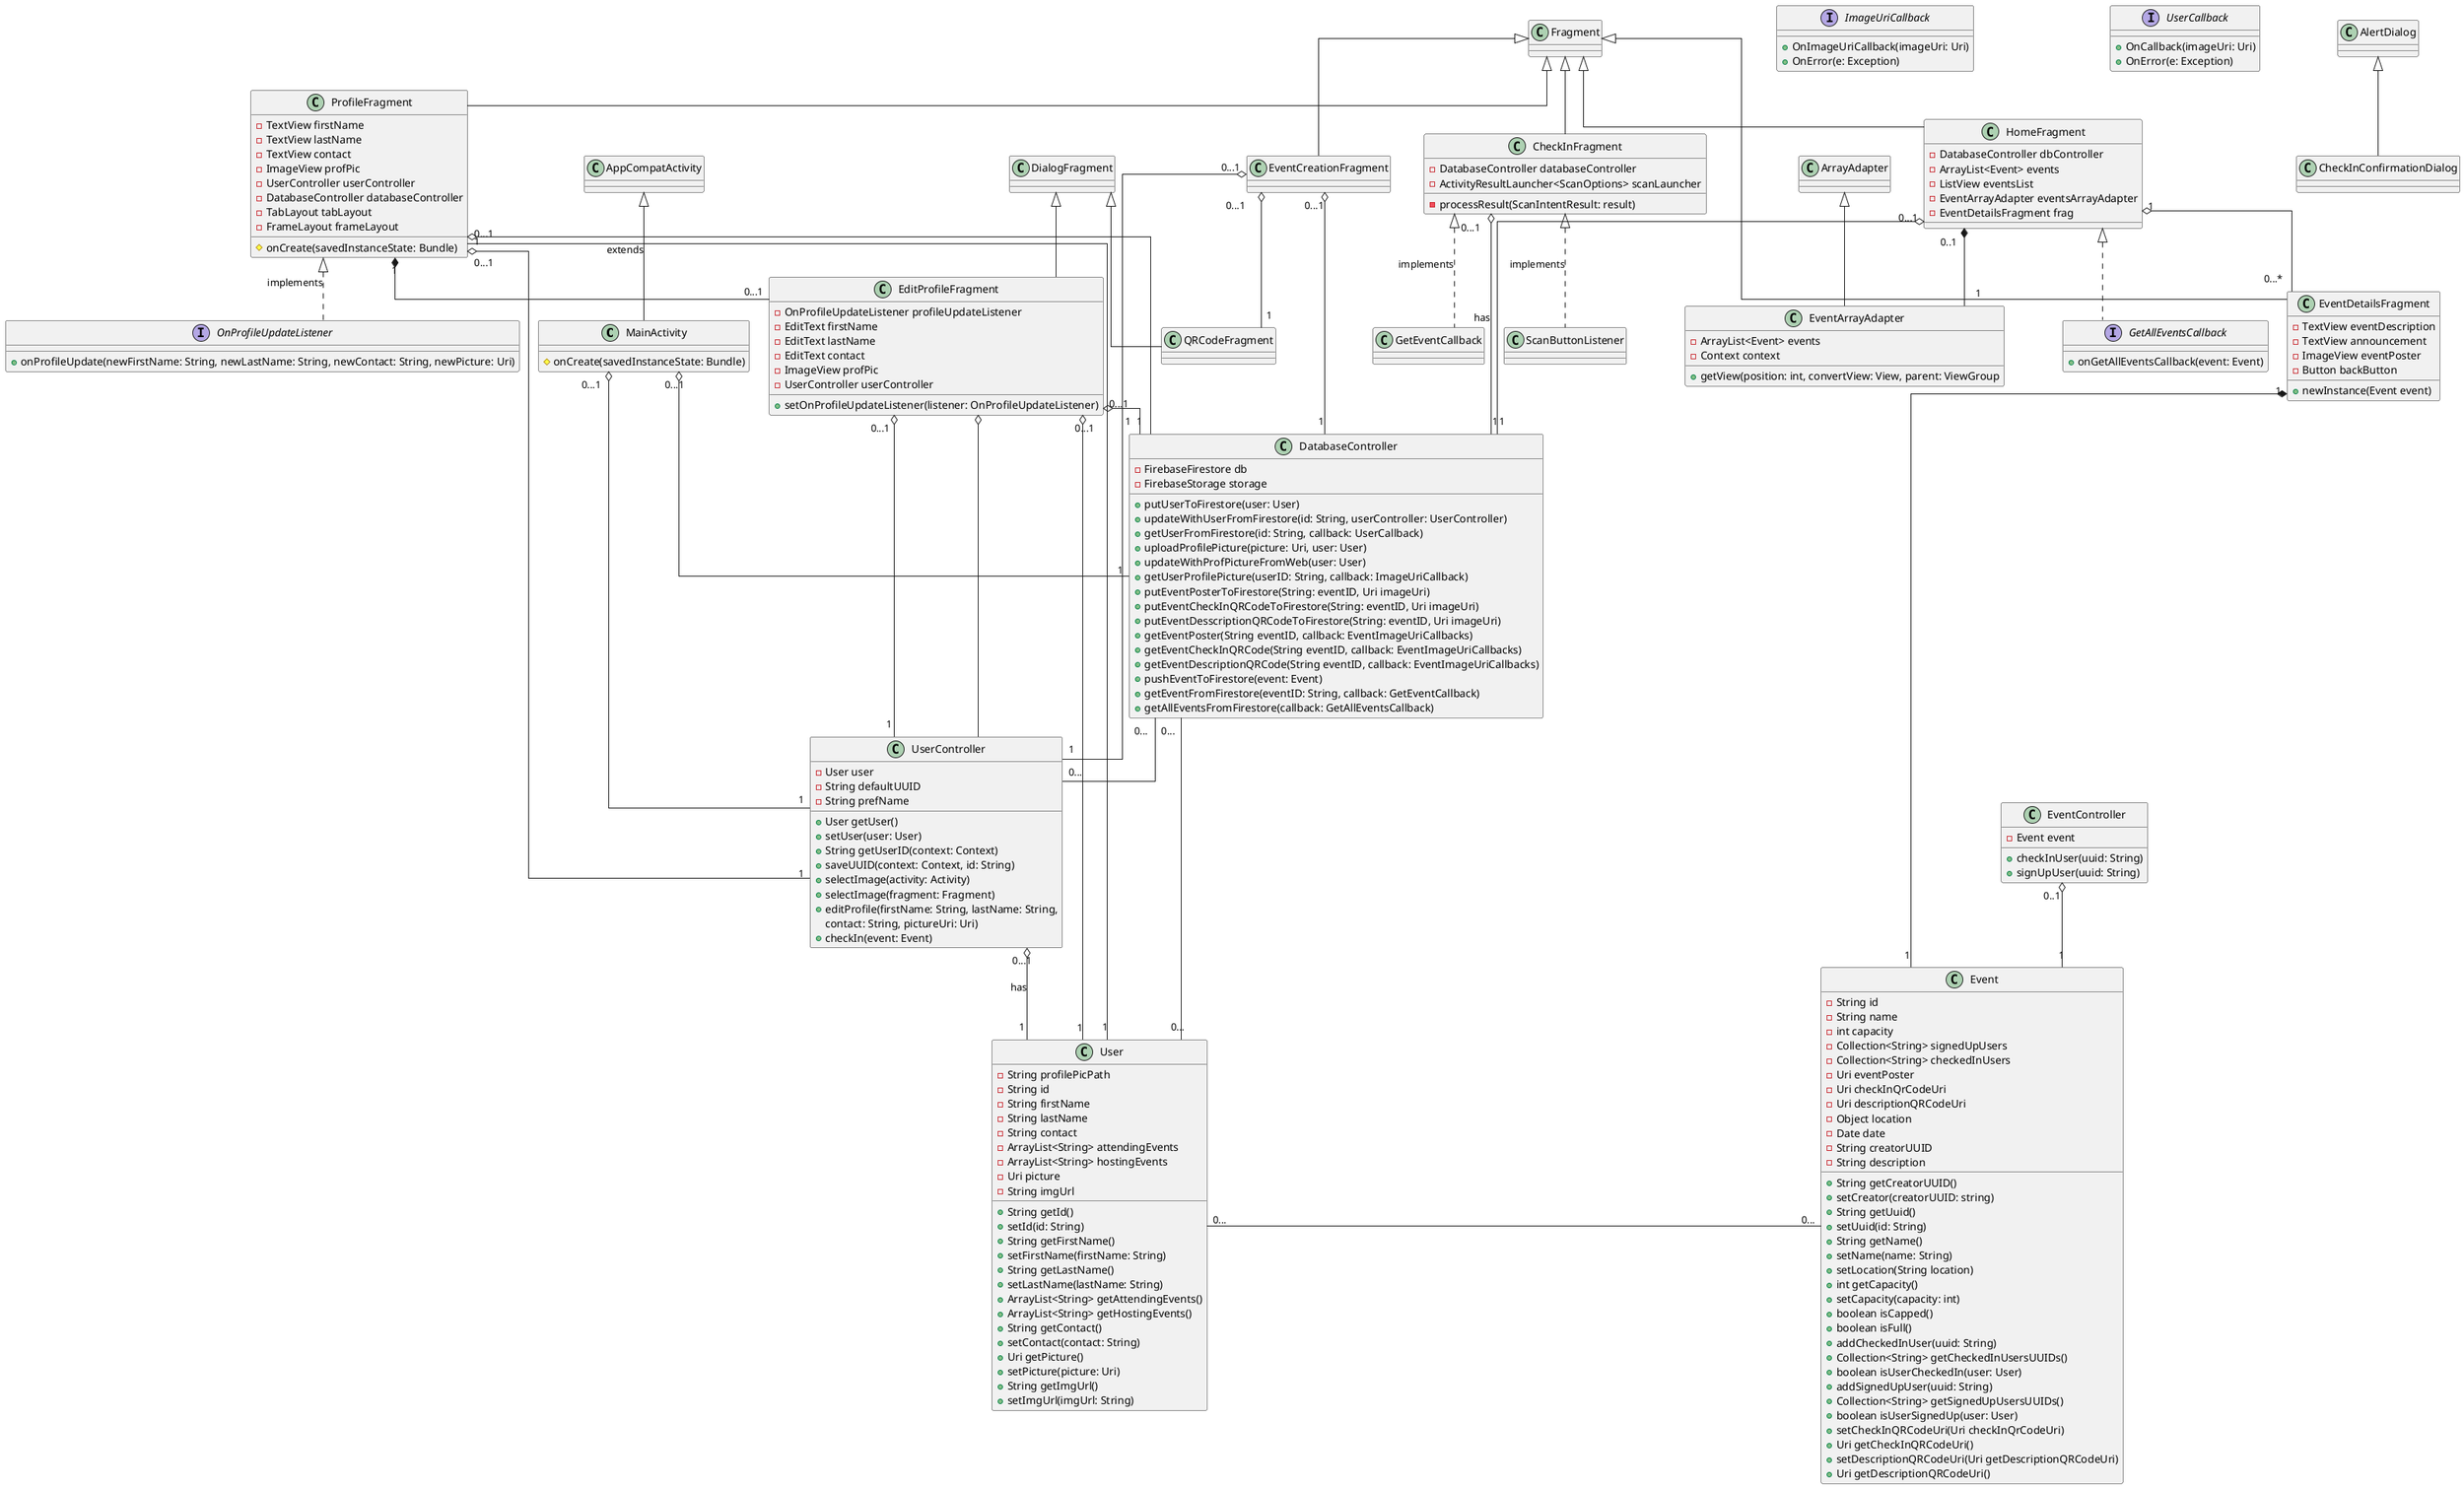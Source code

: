 @startuml
'https://plantuml.com/class-diagram

class MainActivity {
    #onCreate(savedInstanceState: Bundle)
}

class ProfileFragment {
    -TextView firstName
    -TextView lastName
    -TextView contact
    -ImageView profPic
    -UserController userController
    -DatabaseController databaseController
    -TabLayout tabLayout
    -FrameLayout frameLayout
    #onCreate(savedInstanceState: Bundle)
}

class UserController {
    -User user
    -String defaultUUID
    -String prefName
    +User getUser()
    +setUser(user: User)
    +String getUserID(context: Context)
    +saveUUID(context: Context, id: String)
    +selectImage(activity: Activity)
    +selectImage(fragment: Fragment)
    +editProfile(firstName: String, lastName: String,
    contact: String, pictureUri: Uri)
    +checkIn(event: Event)
}

class DatabaseController {
    -FirebaseFirestore db
    -FirebaseStorage storage
    +putUserToFirestore(user: User)
    +updateWithUserFromFirestore(id: String, userController: UserController)
    +getUserFromFirestore(id: String, callback: UserCallback)
    +uploadProfilePicture(picture: Uri, user: User)
    +updateWithProfPictureFromWeb(user: User)
    +getUserProfilePicture(userID: String, callback: ImageUriCallback)
    +putEventPosterToFirestore(String: eventID, Uri imageUri)
    +putEventCheckInQRCodeToFirestore(String: eventID, Uri imageUri)
    +putEventDesscriptionQRCodeToFirestore(String: eventID, Uri imageUri)
    +getEventPoster(String eventID, callback: EventImageUriCallbacks)
    +getEventCheckInQRCode(String eventID, callback: EventImageUriCallbacks)
    +getEventDescriptionQRCode(String eventID, callback: EventImageUriCallbacks)
    +pushEventToFirestore(event: Event)
    +getEventFromFirestore(eventID: String, callback: GetEventCallback)
    +getAllEventsFromFirestore(callback: GetAllEventsCallback)
}

class Event {
    -String id
    -String name
    -int capacity
    -Collection<String> signedUpUsers
    -Collection<String> checkedInUsers
    -Uri eventPoster
    -Uri checkInQrCodeUri
    -Uri descriptionQRCodeUri
    -Object location
    -Date date
    -String creatorUUID
    -String description
    +String getCreatorUUID()
    +setCreator(creatorUUID: string)
    +String getUuid()
    +setUuid(id: String)
    +String getName()
    +setName(name: String)
    +setLocation(String location)
    +int getCapacity()
    +setCapacity(capacity: int)
    +boolean isCapped()
    +boolean isFull()
    +addCheckedInUser(uuid: String)
    +Collection<String> getCheckedInUsersUUIDs()
    +boolean isUserCheckedIn(user: User)
    +addSignedUpUser(uuid: String)
    +Collection<String> getSignedUpUsersUUIDs()
    +boolean isUserSignedUp(user: User)
    +setCheckInQRCodeUri(Uri checkInQrCodeUri)
    +Uri getCheckInQRCodeUri()
    +setDescriptionQRCodeUri(Uri getDescriptionQRCodeUri)
    +Uri getDescriptionQRCodeUri()
}

class EventController{
  -Event event
  +checkInUser(uuid: String)
  +signUpUser(uuid: String)
}


class User {
    -String profilePicPath
    -String id
    -String firstName
    -String lastName
    -String contact
    -ArrayList<String> attendingEvents
    -ArrayList<String> hostingEvents
    -Uri picture
    -String imgUrl
    +String getId()
    +setId(id: String)
    +String getFirstName()
    +setFirstName(firstName: String)
    +String getLastName()
    +setLastName(lastName: String)
    +ArrayList<String> getAttendingEvents()
    +ArrayList<String> getHostingEvents()
    +String getContact()
    +setContact(contact: String)
    +Uri getPicture()
    +setPicture(picture: Uri)
    +String getImgUrl()
    +setImgUrl(imgUrl: String)
}

class CheckInFragment {
    -DatabaseController databaseController
    -ActivityResultLauncher<ScanOptions> scanLauncher
    -processResult(ScanIntentResult: result)
}


CheckInFragment <|.. ScanButtonListener : implements
CheckInFragment <|.. GetEventCallback : implements

class EditProfileFragment {
    -OnProfileUpdateListener profileUpdateListener
    -EditText firstName
    -EditText lastName
    -EditText contact
    -ImageView profPic
    -UserController userController
    +setOnProfileUpdateListener(listener: OnProfileUpdateListener)
}


class Fragment
class DialogFragment

interface OnProfileUpdateListener {
    +onProfileUpdate(newFirstName: String, newLastName: String, newContact: String, newPicture: Uri)
}

class EventArrayAdapter {
    -ArrayList<Event> events
    -Context context
    +getView(position: int, convertView: View, parent: ViewGroup
}

interface GetAllEventsCallback {
    +onGetAllEventsCallback(event: Event)
}

interface ImageUriCallback{
  +OnImageUriCallback(imageUri: Uri)
  +OnError(e: Exception)
}

interface UserCallback{
  +OnCallback(imageUri: Uri)
  +OnError(e: Exception)
}

class HomeFragment {
    -DatabaseController dbController
    -ArrayList<Event> events
    -ListView eventsList
    -EventArrayAdapter eventsArrayAdapter
    -EventDetailsFragment frag
}

class EventDetailsFragment {
    -TextView eventDescription
    -TextView announcement
    -ImageView eventPoster
    -Button backButton
    +newInstance(Event event)
}

HomeFragment "1" o-- "0...*" EventDetailsFragment
EventDetailsFragment "1" *-- "1" Event

Fragment <|-- ProfileFragment
Fragment <|-- CheckInFragment
Fragment <|-- EventCreationFragment
Fragment <|-- EventDetailsFragment
Fragment <|-- HomeFragment

ArrayAdapter <|-- EventArrayAdapter

DialogFragment <|-- EditProfileFragment
DialogFragment <|-- QRCodeFragment

AlertDialog <|-- CheckInConfirmationDialog


AppCompatActivity <|-- MainActivity : extends

ProfileFragment <|.. OnProfileUpdateListener : implements
ProfileFragment "0...1" o-- "1" DatabaseController
ProfileFragment "0...1" o-- "1" UserController
ProfileFragment "1" -- "1" User

MainActivity "0...1" o-- "1" DatabaseController
MainActivity "0...1" o-- "1" UserController

EditProfileFragment "0...1" o-- "1" DatabaseController
EditProfileFragment "0...1" o-- "1" UserController
EditProfileFragment "0...1" o-- "1" User

HomeFragment "0...1" o-- "1" DatabaseController
HomeFragment "0..1" *-- "1" EventArrayAdapter
HomeFragment <|.. GetAllEventsCallback

UserController "0...1" o-- "1" User : has
EventController "0..1" o-- "1" Event
DatabaseController "0..." -- "0..." User
DatabaseController "0..." -- "0..." UserController

CheckInFragment "0...1" o-- "1" DatabaseController : has

EventCreationFragment "0...1" o-- "1" DatabaseController
EventCreationFragment "0...1" o-- "1" UserController
EventCreationFragment "0...1" o-- "1" QRCodeFragment

EditProfileFragment o-- UserController
ProfileFragment "1" *-- "0...1" EditProfileFragment
Event "0..." -l- "0..." User

skinparam nodesep 25
skinparam ranksep 25
skinparam linetype ortho
@enduml
